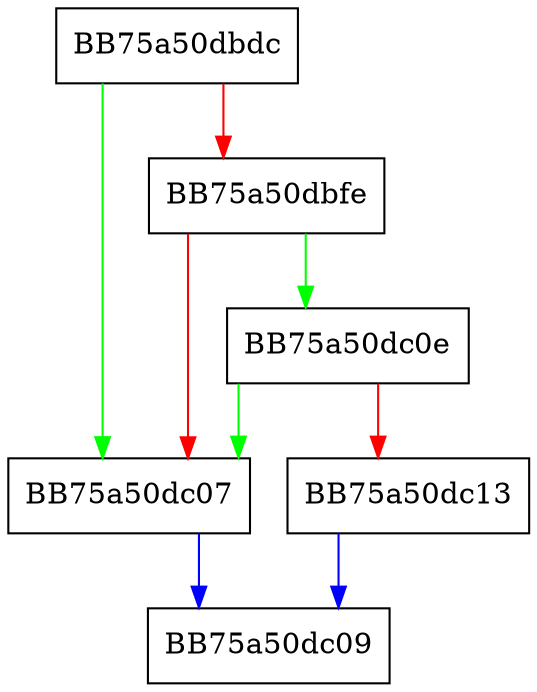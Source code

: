 digraph LookupValue {
  node [shape="box"];
  graph [splines=ortho];
  BB75a50dbdc -> BB75a50dc07 [color="green"];
  BB75a50dbdc -> BB75a50dbfe [color="red"];
  BB75a50dbfe -> BB75a50dc0e [color="green"];
  BB75a50dbfe -> BB75a50dc07 [color="red"];
  BB75a50dc07 -> BB75a50dc09 [color="blue"];
  BB75a50dc0e -> BB75a50dc07 [color="green"];
  BB75a50dc0e -> BB75a50dc13 [color="red"];
  BB75a50dc13 -> BB75a50dc09 [color="blue"];
}
